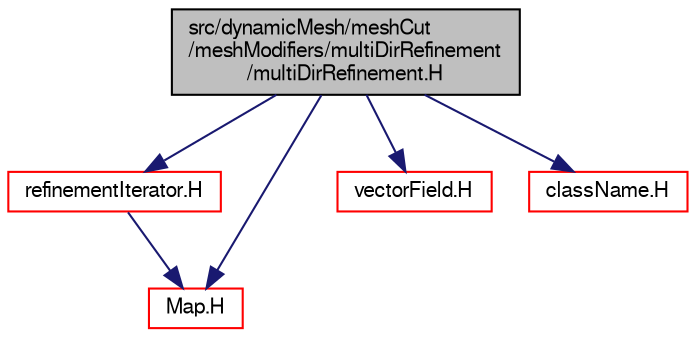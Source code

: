digraph "src/dynamicMesh/meshCut/meshModifiers/multiDirRefinement/multiDirRefinement.H"
{
  bgcolor="transparent";
  edge [fontname="FreeSans",fontsize="10",labelfontname="FreeSans",labelfontsize="10"];
  node [fontname="FreeSans",fontsize="10",shape=record];
  Node0 [label="src/dynamicMesh/meshCut\l/meshModifiers/multiDirRefinement\l/multiDirRefinement.H",height=0.2,width=0.4,color="black", fillcolor="grey75", style="filled", fontcolor="black"];
  Node0 -> Node1 [color="midnightblue",fontsize="10",style="solid",fontname="FreeSans"];
  Node1 [label="refinementIterator.H",height=0.2,width=0.4,color="red",URL="$a00527.html"];
  Node1 -> Node174 [color="midnightblue",fontsize="10",style="solid",fontname="FreeSans"];
  Node174 [label="Map.H",height=0.2,width=0.4,color="red",URL="$a08489.html"];
  Node0 -> Node114 [color="midnightblue",fontsize="10",style="solid",fontname="FreeSans"];
  Node114 [label="vectorField.H",height=0.2,width=0.4,color="red",URL="$a09782.html"];
  Node0 -> Node174 [color="midnightblue",fontsize="10",style="solid",fontname="FreeSans"];
  Node0 -> Node25 [color="midnightblue",fontsize="10",style="solid",fontname="FreeSans"];
  Node25 [label="className.H",height=0.2,width=0.4,color="red",URL="$a09335.html",tooltip="Macro definitions for declaring ClassName(), NamespaceName(), etc. "];
}
